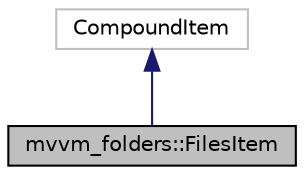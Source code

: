 digraph "mvvm_folders::FilesItem"
{
 // LATEX_PDF_SIZE
  edge [fontname="Helvetica",fontsize="10",labelfontname="Helvetica",labelfontsize="10"];
  node [fontname="Helvetica",fontsize="10",shape=record];
  Node1 [label="mvvm_folders::FilesItem",height=0.2,width=0.4,color="black", fillcolor="grey75", style="filled", fontcolor="black",tooltip="Drives item representation for editor."];
  Node2 -> Node1 [dir="back",color="midnightblue",fontsize="10",style="solid",fontname="Helvetica"];
  Node2 [label="CompoundItem",height=0.2,width=0.4,color="grey75", fillcolor="white", style="filled",tooltip=" "];
}

